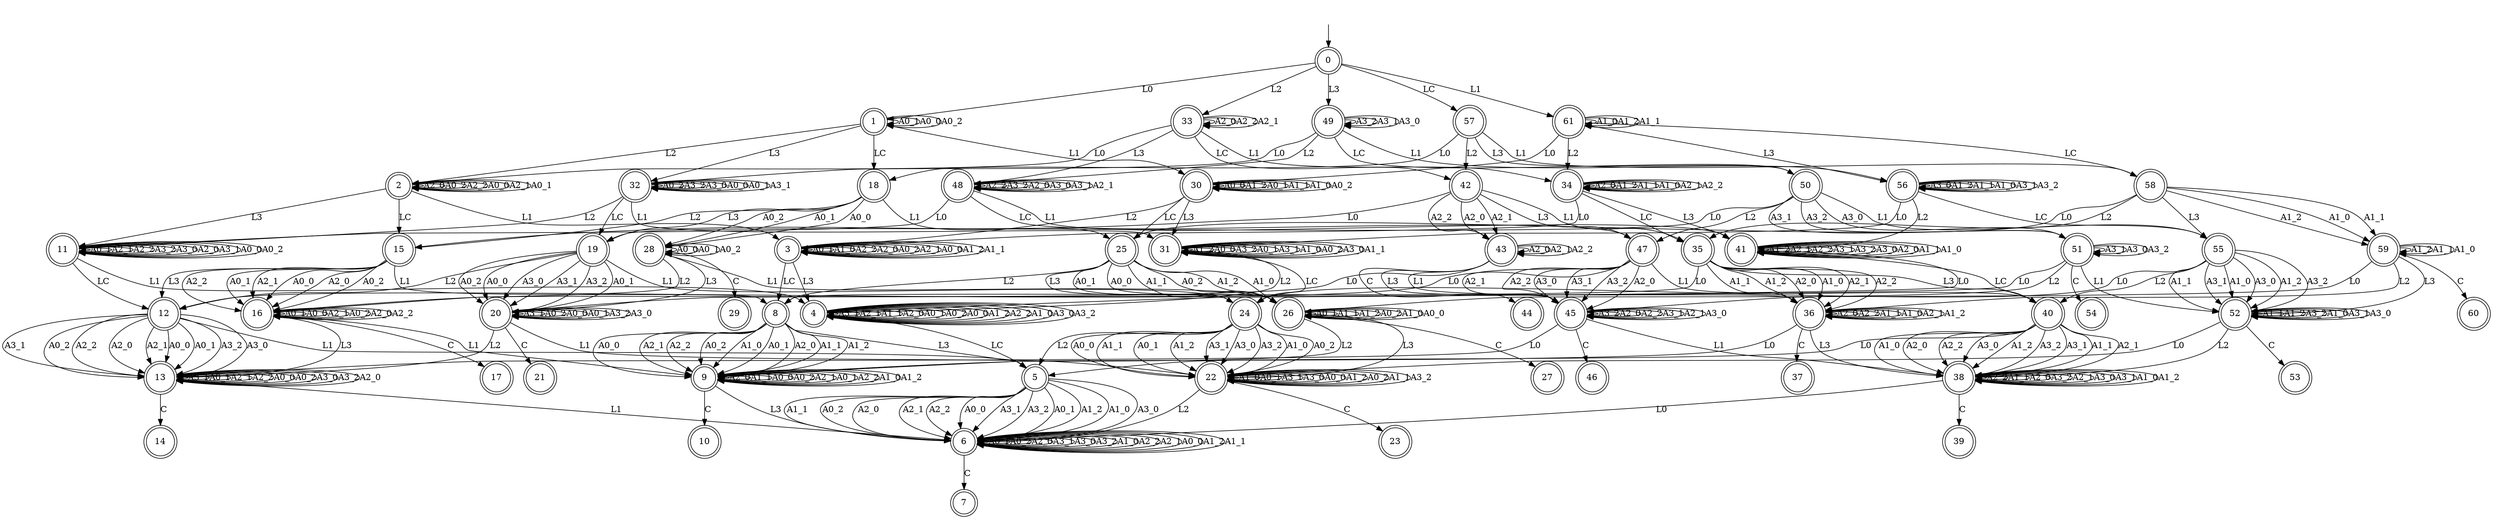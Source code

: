 digraph G {
  0 [ shape="doublecircle" label="0" ];
  1 [ shape="doublecircle" label="1" ];
  2 [ shape="doublecircle" label="2" ];
  3 [ shape="doublecircle" label="3" ];
  4 [ shape="doublecircle" label="4" ];
  5 [ shape="doublecircle" label="5" ];
  6 [ shape="doublecircle" label="6" ];
  7 [ shape="doublecircle" label="7" ];
  8 [ shape="doublecircle" label="8" ];
  9 [ shape="doublecircle" label="9" ];
  10 [ shape="doublecircle" label="10" ];
  11 [ shape="doublecircle" label="11" ];
  12 [ shape="doublecircle" label="12" ];
  13 [ shape="doublecircle" label="13" ];
  14 [ shape="doublecircle" label="14" ];
  15 [ shape="doublecircle" label="15" ];
  16 [ shape="doublecircle" label="16" ];
  17 [ shape="doublecircle" label="17" ];
  18 [ shape="doublecircle" label="18" ];
  19 [ shape="doublecircle" label="19" ];
  20 [ shape="doublecircle" label="20" ];
  21 [ shape="doublecircle" label="21" ];
  22 [ shape="doublecircle" label="22" ];
  23 [ shape="doublecircle" label="23" ];
  24 [ shape="doublecircle" label="24" ];
  25 [ shape="doublecircle" label="25" ];
  26 [ shape="doublecircle" label="26" ];
  27 [ shape="doublecircle" label="27" ];
  28 [ shape="doublecircle" label="28" ];
  29 [ shape="doublecircle" label="29" ];
  30 [ shape="doublecircle" label="30" ];
  31 [ shape="doublecircle" label="31" ];
  32 [ shape="doublecircle" label="32" ];
  33 [ shape="doublecircle" label="33" ];
  34 [ shape="doublecircle" label="34" ];
  35 [ shape="doublecircle" label="35" ];
  36 [ shape="doublecircle" label="36" ];
  37 [ shape="doublecircle" label="37" ];
  38 [ shape="doublecircle" label="38" ];
  39 [ shape="doublecircle" label="39" ];
  40 [ shape="doublecircle" label="40" ];
  41 [ shape="doublecircle" label="41" ];
  42 [ shape="doublecircle" label="42" ];
  43 [ shape="doublecircle" label="43" ];
  44 [ shape="doublecircle" label="44" ];
  45 [ shape="doublecircle" label="45" ];
  46 [ shape="doublecircle" label="46" ];
  47 [ shape="doublecircle" label="47" ];
  48 [ shape="doublecircle" label="48" ];
  49 [ shape="doublecircle" label="49" ];
  50 [ shape="doublecircle" label="50" ];
  51 [ shape="doublecircle" label="51" ];
  52 [ shape="doublecircle" label="52" ];
  53 [ shape="doublecircle" label="53" ];
  54 [ shape="doublecircle" label="54" ];
  55 [ shape="doublecircle" label="55" ];
  56 [ shape="doublecircle" label="56" ];
  57 [ shape="doublecircle" label="57" ];
  58 [ shape="doublecircle" label="58" ];
  59 [ shape="doublecircle" label="59" ];
  60 [ shape="doublecircle" label="60" ];
  61 [ shape="doublecircle" label="61" ];
  0 -> 1 [ label="L0" ];
  1 -> 1 [ label="A0_1" ];
  1 -> 1 [ label="A0_0" ];
  1 -> 2 [ label="L2" ];
  2 -> 3 [ label="L1" ];
  3 -> 3 [ label="A0_1" ];
  3 -> 3 [ label="A1_0" ];
  3 -> 3 [ label="A2_2" ];
  3 -> 3 [ label="A2_0" ];
  3 -> 3 [ label="A0_2" ];
  3 -> 4 [ label="L3" ];
  4 -> 5 [ label="LC" ];
  5 -> 6 [ label="A2_2" ];
  6 -> 6 [ label="A0_1" ];
  6 -> 6 [ label="A0_2" ];
  6 -> 6 [ label="A2_0" ];
  6 -> 6 [ label="A3_1" ];
  6 -> 6 [ label="A3_0" ];
  6 -> 6 [ label="A3_2" ];
  6 -> 6 [ label="A1_0" ];
  6 -> 6 [ label="A2_2" ];
  6 -> 6 [ label="A2_1" ];
  6 -> 7 [ label="C" ];
  6 -> 6 [ label="A0_0" ];
  6 -> 6 [ label="A1_2" ];
  6 -> 6 [ label="A1_1" ];
  5 -> 6 [ label="A0_0" ];
  5 -> 6 [ label="A3_1" ];
  5 -> 6 [ label="A3_2" ];
  5 -> 6 [ label="A0_1" ];
  5 -> 6 [ label="A1_2" ];
  5 -> 6 [ label="A1_0" ];
  5 -> 6 [ label="A3_0" ];
  5 -> 6 [ label="A1_1" ];
  5 -> 6 [ label="A0_2" ];
  5 -> 6 [ label="A2_0" ];
  5 -> 6 [ label="A2_1" ];
  4 -> 4 [ label="A3_1" ];
  4 -> 4 [ label="A2_1" ];
  4 -> 4 [ label="A1_1" ];
  4 -> 4 [ label="A2_0" ];
  4 -> 4 [ label="A0_1" ];
  4 -> 4 [ label="A0_2" ];
  4 -> 4 [ label="A0_0" ];
  4 -> 4 [ label="A1_2" ];
  4 -> 4 [ label="A2_2" ];
  4 -> 4 [ label="A1_0" ];
  4 -> 4 [ label="A3_0" ];
  4 -> 4 [ label="A3_2" ];
  3 -> 3 [ label="A2_1" ];
  3 -> 3 [ label="A0_0" ];
  3 -> 3 [ label="A1_2" ];
  3 -> 3 [ label="A1_1" ];
  3 -> 8 [ label="LC" ];
  8 -> 9 [ label="A2_2" ];
  9 -> 9 [ label="A2_0" ];
  9 -> 9 [ label="A1_1" ];
  9 -> 9 [ label="A0_0" ];
  9 -> 9 [ label="A0_2" ];
  9 -> 9 [ label="A2_1" ];
  9 -> 6 [ label="L3" ];
  9 -> 9 [ label="A0_1" ];
  9 -> 9 [ label="A2_2" ];
  9 -> 9 [ label="A1_0" ];
  9 -> 10 [ label="C" ];
  9 -> 9 [ label="A1_2" ];
  8 -> 9 [ label="A0_2" ];
  8 -> 9 [ label="A1_0" ];
  8 -> 9 [ label="A0_1" ];
  8 -> 9 [ label="A2_0" ];
  8 -> 9 [ label="A1_1" ];
  8 -> 9 [ label="A1_2" ];
  8 -> 9 [ label="A0_0" ];
  8 -> 9 [ label="A2_1" ];
  8 -> 5 [ label="L3" ];
  2 -> 2 [ label="A2_0" ];
  2 -> 2 [ label="A0_2" ];
  2 -> 2 [ label="A2_2" ];
  2 -> 2 [ label="A0_0" ];
  2 -> 11 [ label="L3" ];
  11 -> 4 [ label="L1" ];
  11 -> 11 [ label="A0_1" ];
  11 -> 11 [ label="A2_1" ];
  11 -> 11 [ label="A2_2" ];
  11 -> 12 [ label="LC" ];
  12 -> 13 [ label="A2_2" ];
  13 -> 14 [ label="C" ];
  13 -> 13 [ label="A3_1" ];
  13 -> 13 [ label="A0_1" ];
  13 -> 13 [ label="A2_1" ];
  13 -> 13 [ label="A2_2" ];
  13 -> 13 [ label="A0_0" ];
  13 -> 13 [ label="A0_2" ];
  13 -> 6 [ label="L1" ];
  13 -> 13 [ label="A3_0" ];
  13 -> 13 [ label="A3_2" ];
  13 -> 13 [ label="A2_0" ];
  12 -> 13 [ label="A2_0" ];
  12 -> 13 [ label="A2_1" ];
  12 -> 13 [ label="A0_0" ];
  12 -> 13 [ label="A0_1" ];
  12 -> 13 [ label="A3_2" ];
  12 -> 13 [ label="A3_0" ];
  12 -> 13 [ label="A3_1" ];
  12 -> 5 [ label="L1" ];
  12 -> 13 [ label="A0_2" ];
  11 -> 11 [ label="A3_2" ];
  11 -> 11 [ label="A3_0" ];
  11 -> 11 [ label="A2_0" ];
  11 -> 11 [ label="A3_1" ];
  11 -> 11 [ label="A0_0" ];
  11 -> 11 [ label="A0_2" ];
  2 -> 2 [ label="A2_1" ];
  2 -> 2 [ label="A0_1" ];
  2 -> 15 [ label="LC" ];
  15 -> 16 [ label="A2_1" ];
  16 -> 17 [ label="C" ];
  16 -> 16 [ label="A0_1" ];
  16 -> 16 [ label="A0_0" ];
  16 -> 16 [ label="A2_1" ];
  16 -> 16 [ label="A0_2" ];
  16 -> 13 [ label="L3" ];
  16 -> 16 [ label="A2_0" ];
  16 -> 16 [ label="A2_2" ];
  16 -> 9 [ label="L1" ];
  15 -> 16 [ label="A0_0" ];
  15 -> 12 [ label="L3" ];
  15 -> 16 [ label="A2_0" ];
  15 -> 8 [ label="L1" ];
  15 -> 16 [ label="A0_2" ];
  15 -> 16 [ label="A2_2" ];
  15 -> 16 [ label="A0_1" ];
  1 -> 18 [ label="LC" ];
  18 -> 19 [ label="L3" ];
  19 -> 20 [ label="A0_0" ];
  20 -> 20 [ label="A3_1" ];
  20 -> 20 [ label="A0_2" ];
  20 -> 20 [ label="A0_0" ];
  20 -> 20 [ label="A0_1" ];
  20 -> 13 [ label="L2" ];
  20 -> 21 [ label="C" ];
  20 -> 20 [ label="A3_2" ];
  20 -> 20 [ label="A3_0" ];
  20 -> 22 [ label="L1" ];
  22 -> 22 [ label="A1_0" ];
  22 -> 22 [ label="A0_1" ];
  22 -> 22 [ label="A3_1" ];
  22 -> 22 [ label="A3_0" ];
  22 -> 22 [ label="A0_0" ];
  22 -> 6 [ label="L2" ];
  22 -> 22 [ label="A1_2" ];
  22 -> 22 [ label="A0_2" ];
  22 -> 23 [ label="C" ];
  22 -> 22 [ label="A1_1" ];
  22 -> 22 [ label="A3_2" ];
  19 -> 20 [ label="A3_0" ];
  19 -> 12 [ label="L2" ];
  19 -> 20 [ label="A3_1" ];
  19 -> 20 [ label="A3_2" ];
  19 -> 20 [ label="A0_1" ];
  19 -> 20 [ label="A0_2" ];
  19 -> 24 [ label="L1" ];
  24 -> 22 [ label="A1_1" ];
  24 -> 22 [ label="A0_1" ];
  24 -> 22 [ label="A1_2" ];
  24 -> 22 [ label="A3_1" ];
  24 -> 22 [ label="A3_0" ];
  24 -> 5 [ label="L2" ];
  24 -> 22 [ label="A3_2" ];
  24 -> 22 [ label="A1_0" ];
  24 -> 22 [ label="A0_2" ];
  24 -> 22 [ label="A0_0" ];
  18 -> 25 [ label="L1" ];
  25 -> 26 [ label="A0_1" ];
  26 -> 26 [ label="A0_1" ];
  26 -> 26 [ label="A1_1" ];
  26 -> 22 [ label="L3" ];
  26 -> 26 [ label="A1_2" ];
  26 -> 9 [ label="L2" ];
  26 -> 26 [ label="A0_2" ];
  26 -> 27 [ label="C" ];
  26 -> 26 [ label="A1_0" ];
  26 -> 26 [ label="A0_0" ];
  25 -> 26 [ label="A0_0" ];
  25 -> 26 [ label="A1_1" ];
  25 -> 8 [ label="L2" ];
  25 -> 26 [ label="A0_2" ];
  25 -> 24 [ label="L3" ];
  25 -> 26 [ label="A1_2" ];
  25 -> 26 [ label="A1_0" ];
  18 -> 28 [ label="A0_2" ];
  28 -> 28 [ label="A0_0" ];
  28 -> 28 [ label="A0_1" ];
  28 -> 26 [ label="L1" ];
  28 -> 29 [ label="C" ];
  28 -> 16 [ label="L2" ];
  28 -> 28 [ label="A0_2" ];
  28 -> 20 [ label="L3" ];
  18 -> 15 [ label="L2" ];
  18 -> 28 [ label="A0_1" ];
  18 -> 28 [ label="A0_0" ];
  1 -> 30 [ label="L1" ];
  30 -> 30 [ label="A0_0" ];
  30 -> 30 [ label="A1_2" ];
  30 -> 30 [ label="A0_1" ];
  30 -> 31 [ label="L3" ];
  31 -> 31 [ label="A1_2" ];
  31 -> 31 [ label="A0_0" ];
  31 -> 31 [ label="A3_2" ];
  31 -> 31 [ label="A0_1" ];
  31 -> 31 [ label="A3_1" ];
  31 -> 31 [ label="A1_0" ];
  31 -> 31 [ label="A0_2" ];
  31 -> 31 [ label="A3_0" ];
  31 -> 24 [ label="LC" ];
  31 -> 31 [ label="A1_1" ];
  31 -> 4 [ label="L2" ];
  30 -> 3 [ label="L2" ];
  30 -> 25 [ label="LC" ];
  30 -> 30 [ label="A1_1" ];
  30 -> 30 [ label="A1_0" ];
  30 -> 30 [ label="A0_2" ];
  1 -> 1 [ label="A0_2" ];
  1 -> 32 [ label="L3" ];
  32 -> 11 [ label="L2" ];
  32 -> 32 [ label="A0_2" ];
  32 -> 32 [ label="A3_2" ];
  32 -> 19 [ label="LC" ];
  32 -> 32 [ label="A3_0" ];
  32 -> 32 [ label="A0_0" ];
  32 -> 32 [ label="A0_1" ];
  32 -> 32 [ label="A3_1" ];
  32 -> 31 [ label="L1" ];
  0 -> 33 [ label="L2" ];
  33 -> 34 [ label="L1" ];
  34 -> 35 [ label="LC" ];
  35 -> 36 [ label="A1_1" ];
  36 -> 36 [ label="A2_0" ];
  36 -> 36 [ label="A2_2" ];
  36 -> 37 [ label="C" ];
  36 -> 36 [ label="A1_1" ];
  36 -> 36 [ label="A1_0" ];
  36 -> 36 [ label="A2_1" ];
  36 -> 36 [ label="A1_2" ];
  36 -> 9 [ label="L0" ];
  36 -> 38 [ label="L3" ];
  38 -> 38 [ label="A2_2" ];
  38 -> 38 [ label="A1_1" ];
  38 -> 38 [ label="A2_0" ];
  38 -> 38 [ label="A3_2" ];
  38 -> 38 [ label="A2_1" ];
  38 -> 39 [ label="C" ];
  38 -> 38 [ label="A3_0" ];
  38 -> 6 [ label="L0" ];
  38 -> 38 [ label="A3_1" ];
  38 -> 38 [ label="A1_0" ];
  38 -> 38 [ label="A1_2" ];
  35 -> 36 [ label="A1_2" ];
  35 -> 40 [ label="L3" ];
  40 -> 5 [ label="L0" ];
  40 -> 38 [ label="A2_0" ];
  40 -> 38 [ label="A2_2" ];
  40 -> 38 [ label="A3_0" ];
  40 -> 38 [ label="A1_2" ];
  40 -> 38 [ label="A3_2" ];
  40 -> 38 [ label="A3_1" ];
  40 -> 38 [ label="A1_1" ];
  40 -> 38 [ label="A2_1" ];
  40 -> 38 [ label="A1_0" ];
  35 -> 36 [ label="A2_0" ];
  35 -> 8 [ label="L0" ];
  35 -> 36 [ label="A1_0" ];
  35 -> 36 [ label="A2_1" ];
  35 -> 36 [ label="A2_2" ];
  34 -> 3 [ label="L0" ];
  34 -> 34 [ label="A2_0" ];
  34 -> 41 [ label="L3" ];
  41 -> 41 [ label="A1_2" ];
  41 -> 41 [ label="A2_1" ];
  41 -> 4 [ label="L0" ];
  41 -> 41 [ label="A2_2" ];
  41 -> 41 [ label="A3_1" ];
  41 -> 40 [ label="LC" ];
  41 -> 41 [ label="A3_2" ];
  41 -> 41 [ label="A3_0" ];
  41 -> 41 [ label="A2_0" ];
  41 -> 41 [ label="A1_1" ];
  41 -> 41 [ label="A1_0" ];
  34 -> 34 [ label="A1_2" ];
  34 -> 34 [ label="A1_1" ];
  34 -> 34 [ label="A1_0" ];
  34 -> 34 [ label="A2_1" ];
  34 -> 34 [ label="A2_2" ];
  33 -> 33 [ label="A2_0" ];
  33 -> 42 [ label="LC" ];
  42 -> 43 [ label="A2_1" ];
  43 -> 44 [ label="C" ];
  43 -> 43 [ label="A2_0" ];
  43 -> 36 [ label="L1" ];
  43 -> 43 [ label="A2_1" ];
  43 -> 43 [ label="A2_2" ];
  43 -> 16 [ label="L0" ];
  43 -> 45 [ label="L3" ];
  45 -> 38 [ label="L1" ];
  45 -> 45 [ label="A3_2" ];
  45 -> 45 [ label="A2_0" ];
  45 -> 45 [ label="A2_2" ];
  45 -> 46 [ label="C" ];
  45 -> 45 [ label="A3_1" ];
  45 -> 13 [ label="L0" ];
  45 -> 45 [ label="A2_1" ];
  45 -> 45 [ label="A3_0" ];
  42 -> 47 [ label="L3" ];
  47 -> 45 [ label="A3_0" ];
  47 -> 45 [ label="A3_1" ];
  47 -> 45 [ label="A3_2" ];
  47 -> 12 [ label="L0" ];
  47 -> 40 [ label="L1" ];
  47 -> 45 [ label="A2_0" ];
  47 -> 45 [ label="A2_1" ];
  47 -> 45 [ label="A2_2" ];
  42 -> 43 [ label="A2_2" ];
  42 -> 35 [ label="L1" ];
  42 -> 43 [ label="A2_0" ];
  42 -> 15 [ label="L0" ];
  33 -> 48 [ label="L3" ];
  48 -> 47 [ label="LC" ];
  48 -> 48 [ label="A2_2" ];
  48 -> 48 [ label="A3_2" ];
  48 -> 48 [ label="A2_0" ];
  48 -> 48 [ label="A3_0" ];
  48 -> 48 [ label="A3_1" ];
  48 -> 48 [ label="A2_1" ];
  48 -> 41 [ label="L1" ];
  48 -> 11 [ label="L0" ];
  33 -> 2 [ label="L0" ];
  33 -> 33 [ label="A2_2" ];
  33 -> 33 [ label="A2_1" ];
  0 -> 49 [ label="L3" ];
  49 -> 32 [ label="L0" ];
  49 -> 50 [ label="LC" ];
  50 -> 51 [ label="A3_1" ];
  51 -> 51 [ label="A3_1" ];
  51 -> 20 [ label="L0" ];
  51 -> 52 [ label="L1" ];
  52 -> 22 [ label="L0" ];
  52 -> 52 [ label="A1_1" ];
  52 -> 52 [ label="A1_2" ];
  52 -> 52 [ label="A3_2" ];
  52 -> 52 [ label="A1_0" ];
  52 -> 38 [ label="L2" ];
  52 -> 53 [ label="C" ];
  52 -> 52 [ label="A3_1" ];
  52 -> 52 [ label="A3_0" ];
  51 -> 54 [ label="C" ];
  51 -> 51 [ label="A3_0" ];
  51 -> 51 [ label="A3_2" ];
  51 -> 45 [ label="L2" ];
  50 -> 51 [ label="A3_2" ];
  50 -> 55 [ label="L1" ];
  55 -> 52 [ label="A1_1" ];
  55 -> 52 [ label="A3_1" ];
  55 -> 52 [ label="A1_0" ];
  55 -> 52 [ label="A3_0" ];
  55 -> 24 [ label="L0" ];
  55 -> 52 [ label="A1_2" ];
  55 -> 52 [ label="A3_2" ];
  55 -> 40 [ label="L2" ];
  50 -> 47 [ label="L2" ];
  50 -> 51 [ label="A3_0" ];
  50 -> 19 [ label="L0" ];
  49 -> 49 [ label="A3_2" ];
  49 -> 56 [ label="L1" ];
  56 -> 41 [ label="L2" ];
  56 -> 56 [ label="A3_0" ];
  56 -> 56 [ label="A1_2" ];
  56 -> 56 [ label="A1_1" ];
  56 -> 56 [ label="A1_0" ];
  56 -> 56 [ label="A3_1" ];
  56 -> 56 [ label="A3_2" ];
  56 -> 55 [ label="LC" ];
  56 -> 31 [ label="L0" ];
  49 -> 49 [ label="A3_1" ];
  49 -> 48 [ label="L2" ];
  49 -> 49 [ label="A3_0" ];
  0 -> 57 [ label="LC" ];
  57 -> 50 [ label="L3" ];
  57 -> 42 [ label="L2" ];
  57 -> 18 [ label="L0" ];
  57 -> 58 [ label="L1" ];
  58 -> 59 [ label="A1_2" ];
  59 -> 36 [ label="L2" ];
  59 -> 52 [ label="L3" ];
  59 -> 26 [ label="L0" ];
  59 -> 59 [ label="A1_2" ];
  59 -> 59 [ label="A1_1" ];
  59 -> 59 [ label="A1_0" ];
  59 -> 60 [ label="C" ];
  58 -> 55 [ label="L3" ];
  58 -> 25 [ label="L0" ];
  58 -> 35 [ label="L2" ];
  58 -> 59 [ label="A1_0" ];
  58 -> 59 [ label="A1_1" ];
  0 -> 61 [ label="L1" ];
  61 -> 30 [ label="L0" ];
  61 -> 34 [ label="L2" ];
  61 -> 56 [ label="L3" ];
  61 -> 58 [ label="LC" ];
  61 -> 61 [ label="A1_0" ];
  61 -> 61 [ label="A1_2" ];
  61 -> 61 [ label="A1_1" ];
__start0 [label="", shape=none];
__start0 -> 0  [label=""];
}
